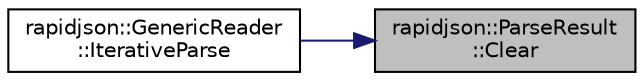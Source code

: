 digraph "rapidjson::ParseResult::Clear"
{
 // INTERACTIVE_SVG=YES
 // LATEX_PDF_SIZE
  edge [fontname="Helvetica",fontsize="10",labelfontname="Helvetica",labelfontsize="10"];
  node [fontname="Helvetica",fontsize="10",shape=record];
  rankdir="RL";
  Node5 [label="rapidjson::ParseResult\l::Clear",height=0.2,width=0.4,color="black", fillcolor="grey75", style="filled", fontcolor="black",tooltip="Reset error code."];
  Node5 -> Node6 [dir="back",color="midnightblue",fontsize="10",style="solid",fontname="Helvetica"];
  Node6 [label="rapidjson::GenericReader\l::IterativeParse",height=0.2,width=0.4,color="black", fillcolor="white", style="filled",URL="$classrapidjson_1_1_generic_reader.html#ad133a9a441857a1beaac20802b83abe5",tooltip=" "];
}
